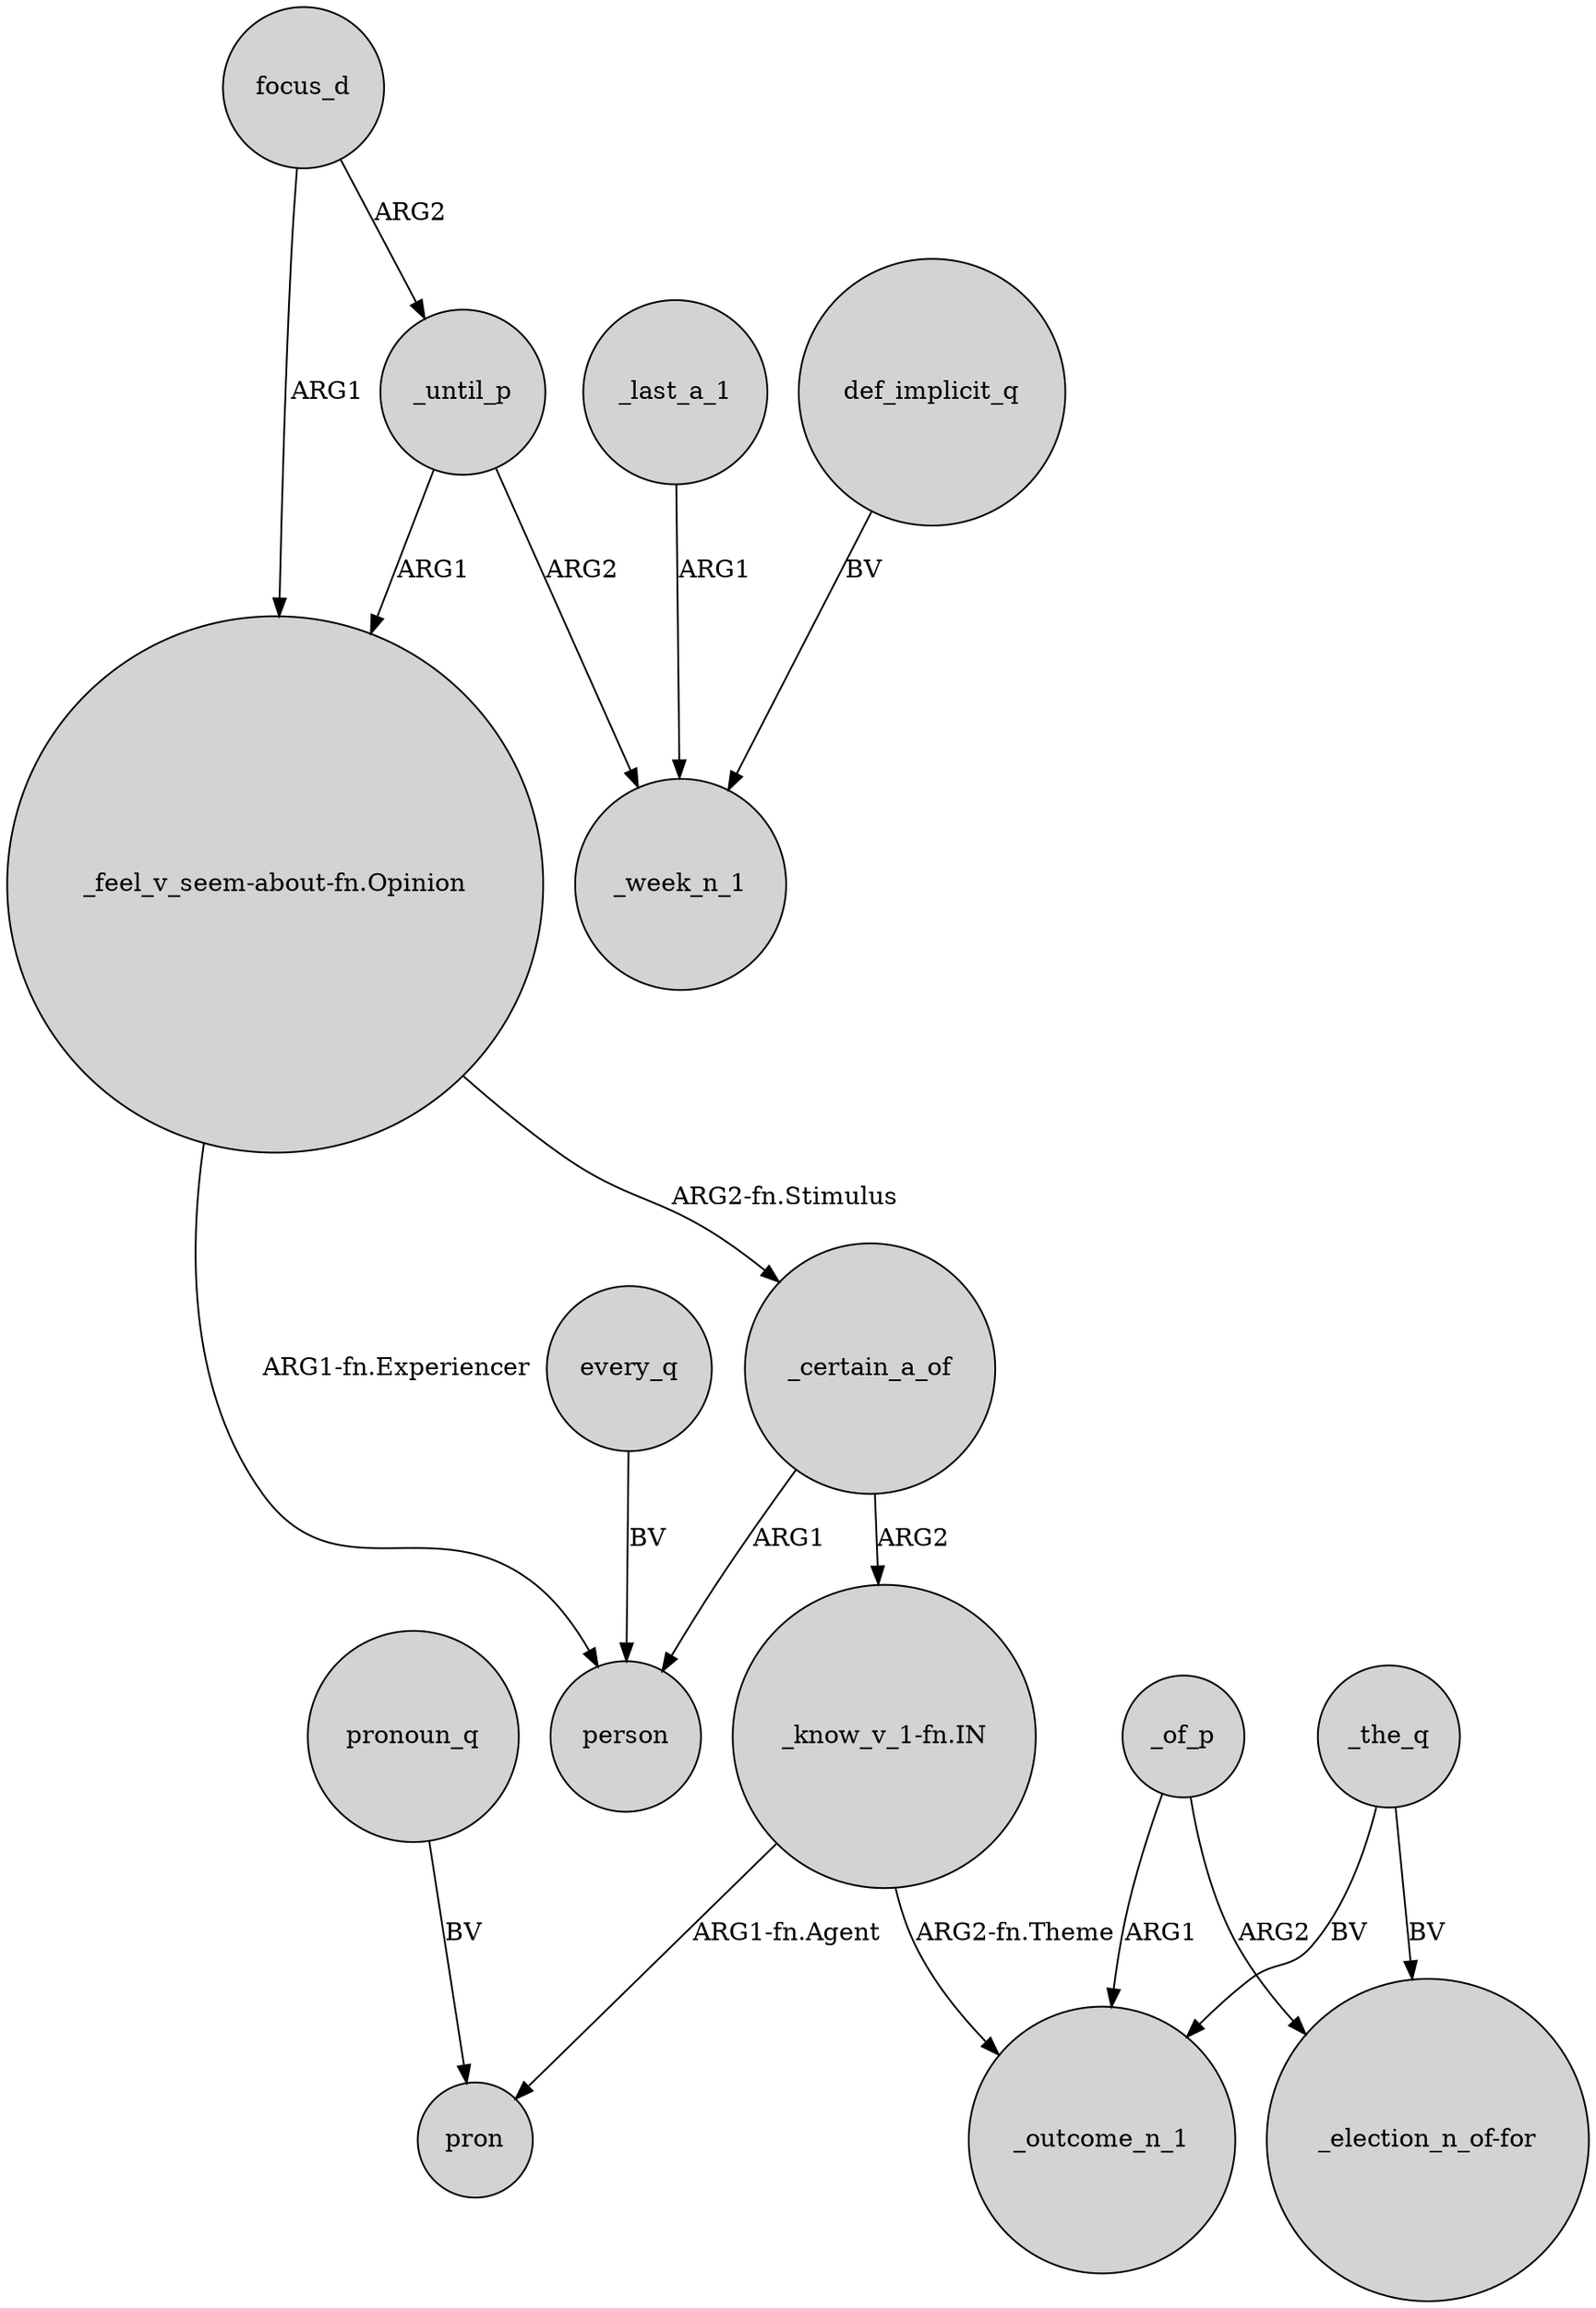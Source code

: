 digraph {
	node [shape=circle style=filled]
	_certain_a_of -> person [label=ARG1]
	focus_d -> "_feel_v_seem-about-fn.Opinion" [label=ARG1]
	every_q -> person [label=BV]
	"_know_v_1-fn.IN" -> pron [label="ARG1-fn.Agent"]
	"_feel_v_seem-about-fn.Opinion" -> person [label="ARG1-fn.Experiencer"]
	_of_p -> "_election_n_of-for" [label=ARG2]
	_until_p -> _week_n_1 [label=ARG2]
	def_implicit_q -> _week_n_1 [label=BV]
	_the_q -> "_election_n_of-for" [label=BV]
	"_feel_v_seem-about-fn.Opinion" -> _certain_a_of [label="ARG2-fn.Stimulus"]
	_last_a_1 -> _week_n_1 [label=ARG1]
	_certain_a_of -> "_know_v_1-fn.IN" [label=ARG2]
	_until_p -> "_feel_v_seem-about-fn.Opinion" [label=ARG1]
	"_know_v_1-fn.IN" -> _outcome_n_1 [label="ARG2-fn.Theme"]
	focus_d -> _until_p [label=ARG2]
	_of_p -> _outcome_n_1 [label=ARG1]
	_the_q -> _outcome_n_1 [label=BV]
	pronoun_q -> pron [label=BV]
}
